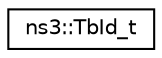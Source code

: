 digraph "Graphical Class Hierarchy"
{
 // LATEX_PDF_SIZE
  edge [fontname="Helvetica",fontsize="10",labelfontname="Helvetica",labelfontsize="10"];
  node [fontname="Helvetica",fontsize="10",shape=record];
  rankdir="LR";
  Node0 [label="ns3::TbId_t",height=0.2,width=0.4,color="black", fillcolor="white", style="filled",URL="$structns3_1_1_tb_id__t.html",tooltip="TbId_t structure."];
}
